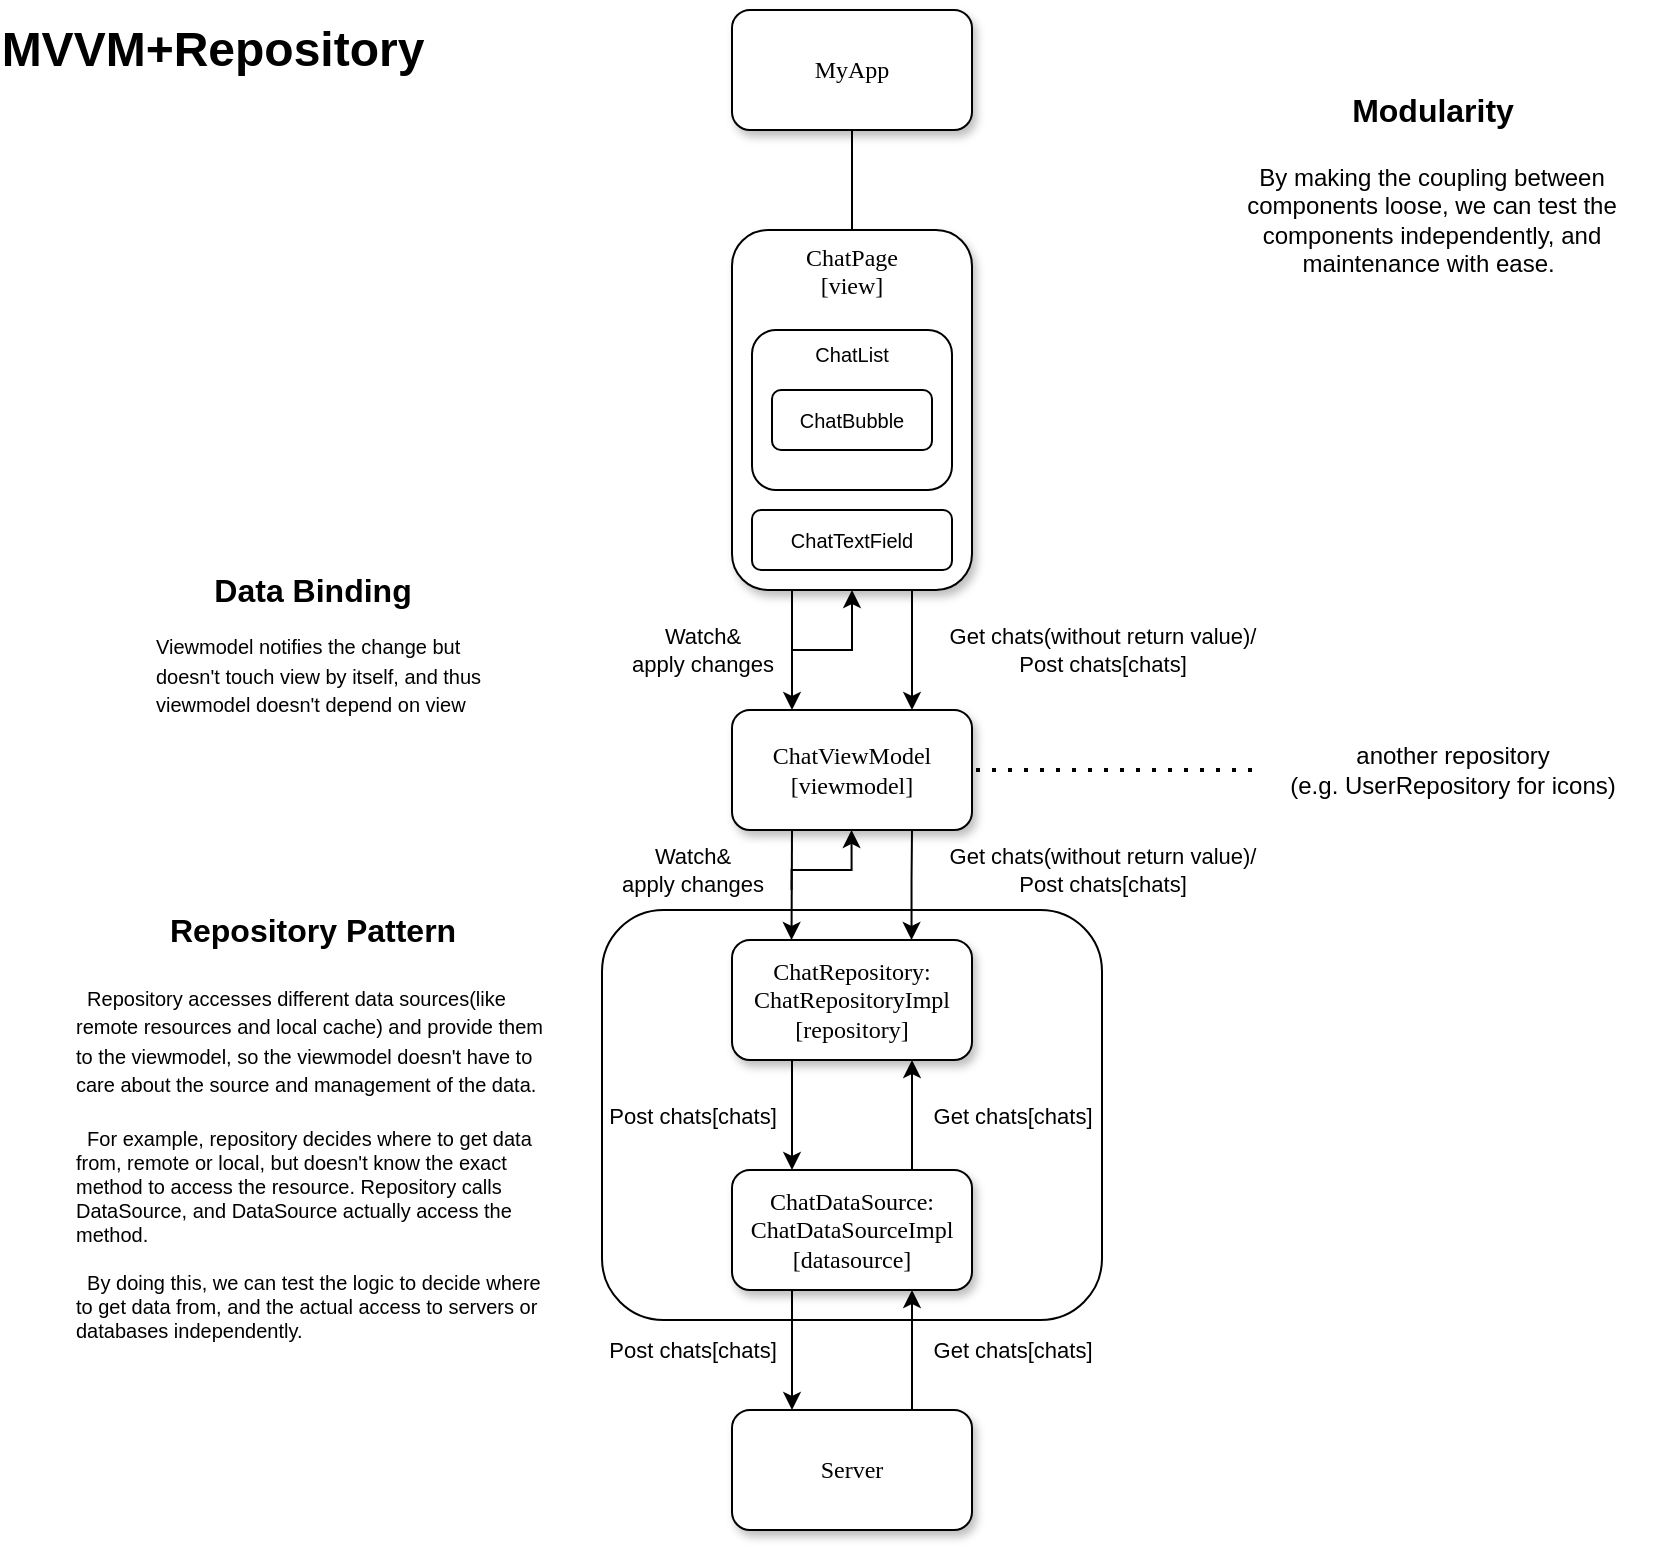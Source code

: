 <mxfile version="16.1.0" type="github">
  <diagram name="Page-1" id="10a91c8b-09ff-31b1-d368-03940ed4cc9e">
    <mxGraphModel dx="631" dy="1292" grid="1" gridSize="10" guides="1" tooltips="1" connect="1" arrows="1" fold="1" page="1" pageScale="1" pageWidth="1100" pageHeight="850" background="none" math="0" shadow="0">
      <root>
        <mxCell id="0" />
        <mxCell id="1" parent="0" />
        <mxCell id="xEOuOQlPAfz4LEN3EPyu-54" value="" style="rounded=1;whiteSpace=wrap;html=1;fontSize=16;" parent="1" vertex="1">
          <mxGeometry x="435" y="490" width="250" height="205" as="geometry" />
        </mxCell>
        <mxCell id="62893188c0fa7362-1" value="MyApp" style="whiteSpace=wrap;html=1;rounded=1;shadow=1;labelBackgroundColor=none;strokeWidth=1;fontFamily=Verdana;fontSize=12;align=center;" parent="1" vertex="1">
          <mxGeometry x="500" y="40" width="120" height="60" as="geometry" />
        </mxCell>
        <mxCell id="xEOuOQlPAfz4LEN3EPyu-15" style="edgeStyle=orthogonalEdgeStyle;rounded=0;comic=0;orthogonalLoop=1;jettySize=auto;html=1;labelBorderColor=none;entryX=0.5;entryY=1;entryDx=0;entryDy=0;" parent="1" target="62893188c0fa7362-2" edge="1">
          <mxGeometry relative="1" as="geometry">
            <mxPoint x="610" y="360" as="targetPoint" />
            <mxPoint x="530" y="360" as="sourcePoint" />
            <Array as="points">
              <mxPoint x="560" y="360" />
            </Array>
          </mxGeometry>
        </mxCell>
        <mxCell id="62893188c0fa7362-2" value="&lt;span&gt;ChatPage&lt;br&gt;[view]&lt;br&gt;&lt;/span&gt;" style="whiteSpace=wrap;html=1;rounded=1;shadow=1;labelBackgroundColor=none;strokeWidth=1;fontFamily=Verdana;fontSize=12;align=center;verticalAlign=top;" parent="1" vertex="1">
          <mxGeometry x="500" y="150" width="120" height="180" as="geometry" />
        </mxCell>
        <mxCell id="62893188c0fa7362-5" value="" style="rounded=0;html=1;labelBackgroundColor=none;startArrow=none;startFill=0;startSize=5;endArrow=none;endFill=0;endSize=5;jettySize=auto;orthogonalLoop=1;strokeWidth=1;fontFamily=Verdana;fontSize=12" parent="1" source="62893188c0fa7362-1" target="62893188c0fa7362-2" edge="1">
          <mxGeometry x="-0.359" y="-11" relative="1" as="geometry">
            <mxPoint as="offset" />
          </mxGeometry>
        </mxCell>
        <mxCell id="62893188c0fa7362-8" value="&lt;span&gt;ChatViewModel&lt;br&gt;[viewmodel]&lt;/span&gt;" style="whiteSpace=wrap;html=1;rounded=1;shadow=1;labelBackgroundColor=none;strokeWidth=1;fontFamily=Verdana;fontSize=12;align=center;" parent="1" vertex="1">
          <mxGeometry x="500" y="390" width="120" height="60" as="geometry" />
        </mxCell>
        <mxCell id="xEOuOQlPAfz4LEN3EPyu-12" value="" style="endArrow=classic;html=1;rounded=0;labelBorderColor=none;comic=0;exitX=0.25;exitY=1;exitDx=0;exitDy=0;" parent="1" source="62893188c0fa7362-2" edge="1">
          <mxGeometry relative="1" as="geometry">
            <mxPoint x="570" y="340" as="sourcePoint" />
            <mxPoint x="530" y="390" as="targetPoint" />
          </mxGeometry>
        </mxCell>
        <mxCell id="xEOuOQlPAfz4LEN3EPyu-13" value="Watch&amp;amp;&lt;br&gt;apply changes" style="edgeLabel;resizable=0;html=1;align=center;verticalAlign=middle;" parent="xEOuOQlPAfz4LEN3EPyu-12" connectable="0" vertex="1">
          <mxGeometry relative="1" as="geometry">
            <mxPoint x="-45" as="offset" />
          </mxGeometry>
        </mxCell>
        <mxCell id="xEOuOQlPAfz4LEN3EPyu-16" value="&lt;span&gt;ChatRepository: ChatRepositoryImpl&lt;br&gt;[repository]&lt;/span&gt;" style="whiteSpace=wrap;html=1;rounded=1;shadow=1;labelBackgroundColor=none;strokeWidth=1;fontFamily=Verdana;fontSize=12;align=center;" parent="1" vertex="1">
          <mxGeometry x="500" y="505" width="120" height="60" as="geometry" />
        </mxCell>
        <mxCell id="xEOuOQlPAfz4LEN3EPyu-28" value="" style="endArrow=classic;html=1;rounded=0;labelBorderColor=none;comic=0;exitX=0.75;exitY=1;exitDx=0;exitDy=0;entryX=0.75;entryY=0;entryDx=0;entryDy=0;" parent="1" source="62893188c0fa7362-2" target="62893188c0fa7362-8" edge="1">
          <mxGeometry relative="1" as="geometry">
            <mxPoint x="600" y="350" as="sourcePoint" />
            <mxPoint x="700" y="350" as="targetPoint" />
            <Array as="points">
              <mxPoint x="590" y="360" />
            </Array>
          </mxGeometry>
        </mxCell>
        <mxCell id="xEOuOQlPAfz4LEN3EPyu-29" value="Get chats(without return value)/&lt;br&gt;Post chats[chats]" style="edgeLabel;resizable=0;html=1;align=center;verticalAlign=middle;" parent="xEOuOQlPAfz4LEN3EPyu-28" connectable="0" vertex="1">
          <mxGeometry relative="1" as="geometry">
            <mxPoint x="95" as="offset" />
          </mxGeometry>
        </mxCell>
        <mxCell id="xEOuOQlPAfz4LEN3EPyu-32" value="ChatDataSource:&lt;br&gt;ChatDataSourceImpl&lt;br&gt;[datasource]" style="whiteSpace=wrap;html=1;rounded=1;shadow=1;labelBackgroundColor=none;strokeWidth=1;fontFamily=Verdana;fontSize=12;align=center;" parent="1" vertex="1">
          <mxGeometry x="500" y="620" width="120" height="60" as="geometry" />
        </mxCell>
        <mxCell id="xEOuOQlPAfz4LEN3EPyu-34" value="" style="endArrow=classic;html=1;rounded=0;labelBorderColor=none;comic=0;exitX=0.25;exitY=1;exitDx=0;exitDy=0;entryX=0.25;entryY=0;entryDx=0;entryDy=0;" parent="1" source="xEOuOQlPAfz4LEN3EPyu-16" target="xEOuOQlPAfz4LEN3EPyu-32" edge="1">
          <mxGeometry relative="1" as="geometry">
            <mxPoint x="540" y="580" as="sourcePoint" />
            <mxPoint x="640" y="580" as="targetPoint" />
          </mxGeometry>
        </mxCell>
        <mxCell id="xEOuOQlPAfz4LEN3EPyu-35" value="Post chats[chats]" style="edgeLabel;resizable=0;html=1;align=center;verticalAlign=middle;" parent="xEOuOQlPAfz4LEN3EPyu-34" connectable="0" vertex="1">
          <mxGeometry relative="1" as="geometry">
            <mxPoint x="-50" as="offset" />
          </mxGeometry>
        </mxCell>
        <mxCell id="xEOuOQlPAfz4LEN3EPyu-39" value="" style="endArrow=classic;html=1;rounded=0;labelBorderColor=none;comic=0;exitX=0.75;exitY=0;exitDx=0;exitDy=0;entryX=0.75;entryY=1;entryDx=0;entryDy=0;" parent="1" source="xEOuOQlPAfz4LEN3EPyu-32" target="xEOuOQlPAfz4LEN3EPyu-16" edge="1">
          <mxGeometry relative="1" as="geometry">
            <mxPoint x="620" y="600" as="sourcePoint" />
            <mxPoint x="720" y="600" as="targetPoint" />
          </mxGeometry>
        </mxCell>
        <mxCell id="xEOuOQlPAfz4LEN3EPyu-40" value="Get chats[chats]" style="edgeLabel;resizable=0;html=1;align=center;verticalAlign=middle;" parent="xEOuOQlPAfz4LEN3EPyu-39" connectable="0" vertex="1">
          <mxGeometry relative="1" as="geometry">
            <mxPoint x="50" as="offset" />
          </mxGeometry>
        </mxCell>
        <mxCell id="xEOuOQlPAfz4LEN3EPyu-41" value="Server" style="whiteSpace=wrap;html=1;rounded=1;shadow=1;labelBackgroundColor=none;strokeWidth=1;fontFamily=Verdana;fontSize=12;align=center;" parent="1" vertex="1">
          <mxGeometry x="500" y="740" width="120" height="60" as="geometry" />
        </mxCell>
        <mxCell id="xEOuOQlPAfz4LEN3EPyu-42" value="" style="endArrow=classic;html=1;rounded=0;labelBorderColor=none;comic=0;exitX=0.25;exitY=1;exitDx=0;exitDy=0;entryX=0.25;entryY=0;entryDx=0;entryDy=0;" parent="1" source="xEOuOQlPAfz4LEN3EPyu-32" target="xEOuOQlPAfz4LEN3EPyu-41" edge="1">
          <mxGeometry relative="1" as="geometry">
            <mxPoint x="520" y="710" as="sourcePoint" />
            <mxPoint x="620" y="710" as="targetPoint" />
          </mxGeometry>
        </mxCell>
        <mxCell id="xEOuOQlPAfz4LEN3EPyu-43" value="Post chats[chats]" style="edgeLabel;resizable=0;html=1;align=center;verticalAlign=middle;" parent="xEOuOQlPAfz4LEN3EPyu-42" connectable="0" vertex="1">
          <mxGeometry relative="1" as="geometry">
            <mxPoint x="-50" as="offset" />
          </mxGeometry>
        </mxCell>
        <mxCell id="xEOuOQlPAfz4LEN3EPyu-44" value="" style="endArrow=classic;html=1;rounded=0;labelBorderColor=none;comic=0;exitX=0.75;exitY=0;exitDx=0;exitDy=0;entryX=0.75;entryY=1;entryDx=0;entryDy=0;" parent="1" source="xEOuOQlPAfz4LEN3EPyu-41" edge="1">
          <mxGeometry relative="1" as="geometry">
            <mxPoint x="590" y="735" as="sourcePoint" />
            <mxPoint x="590" y="680" as="targetPoint" />
          </mxGeometry>
        </mxCell>
        <mxCell id="xEOuOQlPAfz4LEN3EPyu-45" value="Get chats[chats]" style="edgeLabel;resizable=0;html=1;align=center;verticalAlign=middle;" parent="xEOuOQlPAfz4LEN3EPyu-44" connectable="0" vertex="1">
          <mxGeometry relative="1" as="geometry">
            <mxPoint x="50" as="offset" />
          </mxGeometry>
        </mxCell>
        <mxCell id="xEOuOQlPAfz4LEN3EPyu-49" value="&lt;font style=&quot;font-size: 10px&quot;&gt;&lt;br&gt;Viewmodel notifies the change but doesn&#39;t touch view by itself, and thus viewmodel doesn&#39;t depend on view&lt;/font&gt;" style="text;html=1;strokeColor=none;fillColor=none;align=left;verticalAlign=middle;whiteSpace=wrap;rounded=0;" parent="1" vertex="1">
          <mxGeometry x="210" y="320" width="170" height="90" as="geometry" />
        </mxCell>
        <mxCell id="xEOuOQlPAfz4LEN3EPyu-51" value="Data Binding" style="text;strokeColor=none;fillColor=none;html=1;fontSize=16;fontStyle=1;verticalAlign=middle;align=center;" parent="1" vertex="1">
          <mxGeometry x="240" y="310" width="100" height="40" as="geometry" />
        </mxCell>
        <mxCell id="xEOuOQlPAfz4LEN3EPyu-55" value="&lt;font style=&quot;font-size: 10px&quot;&gt;&amp;nbsp; Repository accesses different data sources(like remote resources and local cache) and provide them to the viewmodel, so the viewmodel doesn&#39;t have to care about the source and management of the data.&lt;br&gt;&lt;br&gt;&lt;div&gt;&lt;span&gt;&amp;nbsp; For example, repository decides where to get data from, remote or local, but doesn&#39;t know the exact method to access the resource. Repository calls DataSource, and DataSource actually access the method.&lt;/span&gt;&lt;/div&gt;&lt;div&gt;&lt;span&gt;&lt;br&gt;&lt;/span&gt;&lt;/div&gt;&lt;div&gt;&lt;span&gt;&amp;nbsp; By doing this, we can test the logic to decide where to get data from, and the actual access to servers or databases independently.&lt;/span&gt;&lt;/div&gt;&lt;/font&gt;" style="text;html=1;strokeColor=none;fillColor=none;align=left;verticalAlign=top;whiteSpace=wrap;rounded=0;" parent="1" vertex="1">
          <mxGeometry x="170" y="520" width="240" height="190" as="geometry" />
        </mxCell>
        <mxCell id="xEOuOQlPAfz4LEN3EPyu-56" value="Repository Pattern" style="text;strokeColor=none;fillColor=none;html=1;fontSize=16;fontStyle=1;verticalAlign=middle;align=center;" parent="1" vertex="1">
          <mxGeometry x="240" y="480" width="100" height="40" as="geometry" />
        </mxCell>
        <mxCell id="xEOuOQlPAfz4LEN3EPyu-57" value="ChatList" style="rounded=1;whiteSpace=wrap;html=1;fontSize=10;verticalAlign=top;" parent="1" vertex="1">
          <mxGeometry x="510" y="200" width="100" height="80" as="geometry" />
        </mxCell>
        <mxCell id="xEOuOQlPAfz4LEN3EPyu-58" value="ChatTextField" style="rounded=1;whiteSpace=wrap;html=1;fontSize=10;" parent="1" vertex="1">
          <mxGeometry x="510" y="290" width="100" height="30" as="geometry" />
        </mxCell>
        <mxCell id="xEOuOQlPAfz4LEN3EPyu-59" value="ChatBubble" style="rounded=1;whiteSpace=wrap;html=1;fontSize=10;" parent="1" vertex="1">
          <mxGeometry x="520" y="230" width="80" height="30" as="geometry" />
        </mxCell>
        <mxCell id="xEOuOQlPAfz4LEN3EPyu-60" value="MVVM+Repository" style="text;strokeColor=none;fillColor=none;html=1;fontSize=24;fontStyle=1;verticalAlign=middle;align=center;" parent="1" vertex="1">
          <mxGeometry x="190" y="40" width="100" height="40" as="geometry" />
        </mxCell>
        <mxCell id="3E0-rTflDkByDwFGI8Ox-1" value="By making the coupling between components loose, we can test the components independently, and maintenance with ease.&amp;nbsp;" style="text;html=1;strokeColor=none;fillColor=none;align=center;verticalAlign=top;whiteSpace=wrap;rounded=0;" parent="1" vertex="1">
          <mxGeometry x="730" y="110" width="240" height="140" as="geometry" />
        </mxCell>
        <mxCell id="3E0-rTflDkByDwFGI8Ox-2" value="Modularity" style="text;strokeColor=none;fillColor=none;html=1;fontSize=16;fontStyle=1;verticalAlign=middle;align=center;" parent="1" vertex="1">
          <mxGeometry x="800" y="70" width="100" height="40" as="geometry" />
        </mxCell>
        <mxCell id="NW1lpmxRgJRaP0ZMr7IM-1" style="edgeStyle=orthogonalEdgeStyle;rounded=0;comic=0;orthogonalLoop=1;jettySize=auto;html=1;labelBorderColor=none;entryX=0.5;entryY=1;entryDx=0;entryDy=0;" edge="1" parent="1">
          <mxGeometry relative="1" as="geometry">
            <mxPoint x="559.77" y="449.99" as="targetPoint" />
            <mxPoint x="529.77" y="479.99" as="sourcePoint" />
            <Array as="points">
              <mxPoint x="530" y="470" />
              <mxPoint x="560" y="470" />
            </Array>
          </mxGeometry>
        </mxCell>
        <mxCell id="NW1lpmxRgJRaP0ZMr7IM-2" value="" style="endArrow=classic;html=1;rounded=0;labelBorderColor=none;comic=0;exitX=0.25;exitY=1;exitDx=0;exitDy=0;" edge="1" parent="1" source="62893188c0fa7362-8">
          <mxGeometry relative="1" as="geometry">
            <mxPoint x="529.77" y="445" as="sourcePoint" />
            <mxPoint x="529.77" y="505" as="targetPoint" />
          </mxGeometry>
        </mxCell>
        <mxCell id="NW1lpmxRgJRaP0ZMr7IM-3" value="Watch&amp;amp;&lt;br&gt;apply changes" style="edgeLabel;resizable=0;html=1;align=center;verticalAlign=middle;" connectable="0" vertex="1" parent="NW1lpmxRgJRaP0ZMr7IM-2">
          <mxGeometry relative="1" as="geometry">
            <mxPoint x="-50" y="-8" as="offset" />
          </mxGeometry>
        </mxCell>
        <mxCell id="NW1lpmxRgJRaP0ZMr7IM-4" value="" style="endArrow=classic;html=1;rounded=0;labelBorderColor=none;comic=0;entryX=0.75;entryY=0;entryDx=0;entryDy=0;exitX=0.75;exitY=1;exitDx=0;exitDy=0;" edge="1" parent="1" source="62893188c0fa7362-8">
          <mxGeometry relative="1" as="geometry">
            <mxPoint x="600" y="475" as="sourcePoint" />
            <mxPoint x="589.77" y="505" as="targetPoint" />
            <Array as="points">
              <mxPoint x="589.77" y="475" />
            </Array>
          </mxGeometry>
        </mxCell>
        <mxCell id="NW1lpmxRgJRaP0ZMr7IM-5" value="Get chats(without return value)/&lt;br&gt;Post chats[chats]" style="edgeLabel;resizable=0;html=1;align=center;verticalAlign=middle;" connectable="0" vertex="1" parent="NW1lpmxRgJRaP0ZMr7IM-4">
          <mxGeometry relative="1" as="geometry">
            <mxPoint x="95" y="-8" as="offset" />
          </mxGeometry>
        </mxCell>
        <mxCell id="NW1lpmxRgJRaP0ZMr7IM-8" value="" style="endArrow=none;dashed=1;html=1;dashPattern=1 3;strokeWidth=2;rounded=0;entryX=1;entryY=0.5;entryDx=0;entryDy=0;" edge="1" parent="1" target="62893188c0fa7362-8">
          <mxGeometry width="50" height="50" relative="1" as="geometry">
            <mxPoint x="760" y="420" as="sourcePoint" />
            <mxPoint x="820" y="475" as="targetPoint" />
          </mxGeometry>
        </mxCell>
        <mxCell id="NW1lpmxRgJRaP0ZMr7IM-9" value="another repository&lt;br&gt;(e.g. UserRepository for icons)" style="text;html=1;align=center;verticalAlign=middle;resizable=0;points=[];autosize=1;strokeColor=none;fillColor=none;" vertex="1" parent="1">
          <mxGeometry x="770" y="405" width="180" height="30" as="geometry" />
        </mxCell>
      </root>
    </mxGraphModel>
  </diagram>
</mxfile>
